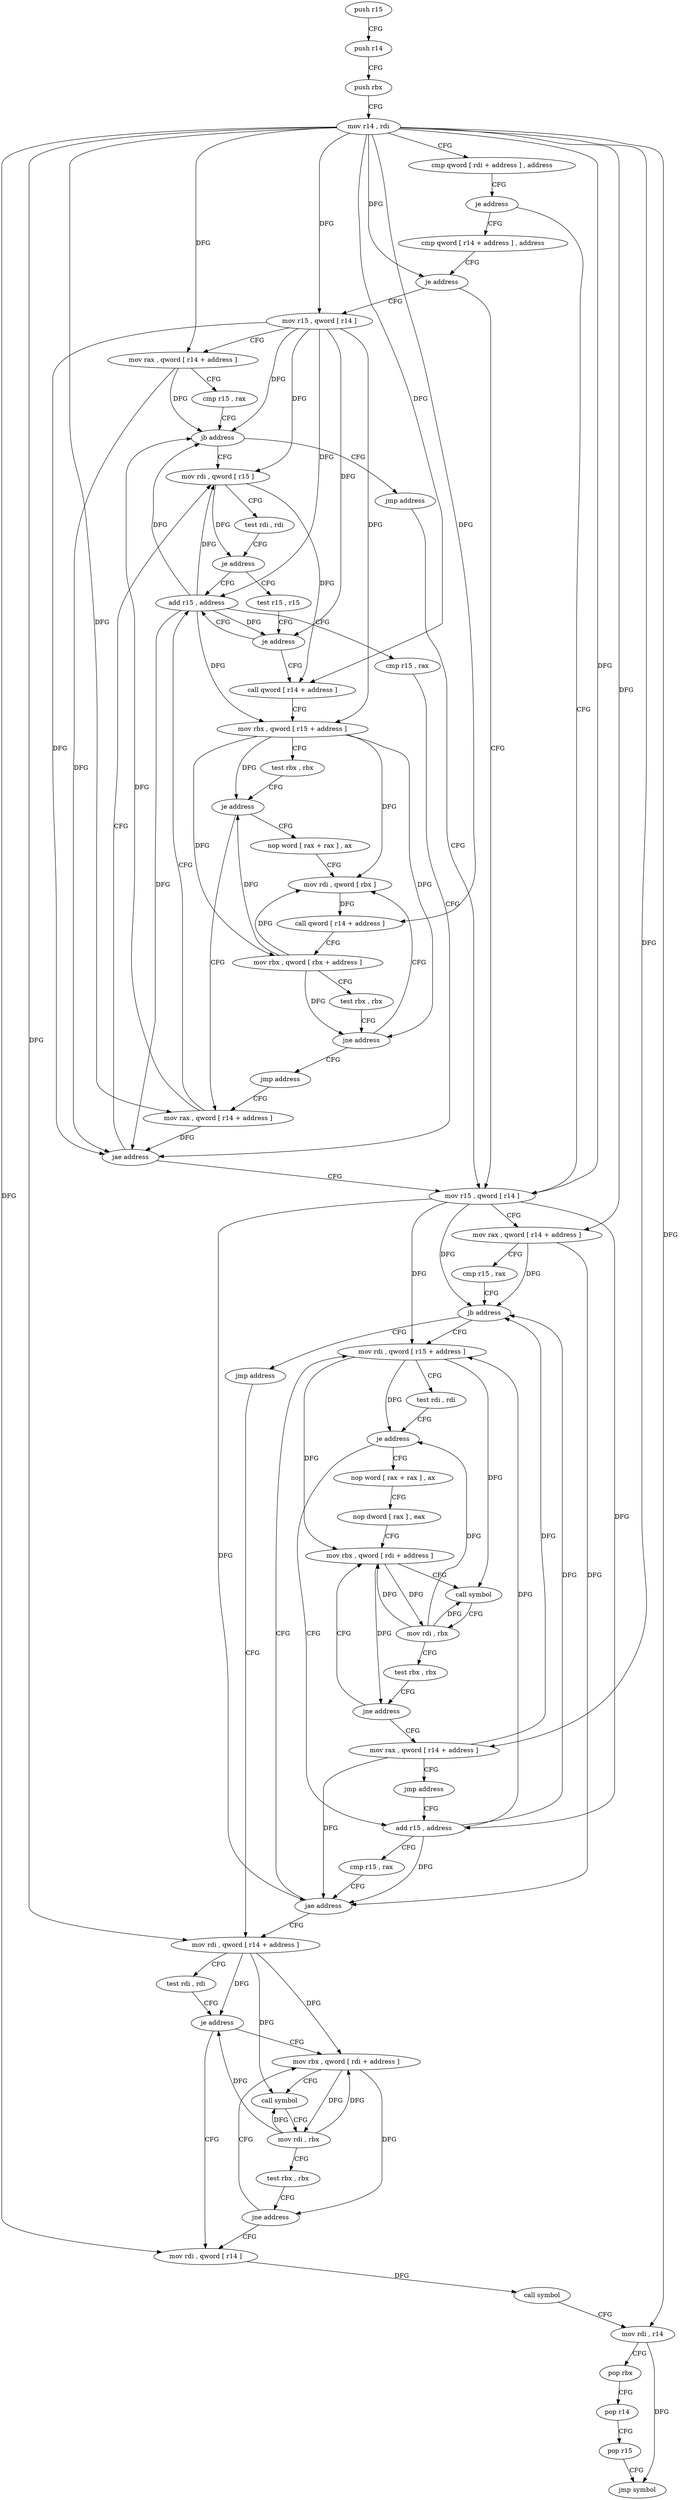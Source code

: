 digraph "func" {
"4277536" [label = "push r15" ]
"4277538" [label = "push r14" ]
"4277540" [label = "push rbx" ]
"4277541" [label = "mov r14 , rdi" ]
"4277544" [label = "cmp qword [ rdi + address ] , address" ]
"4277549" [label = "je address" ]
"4277650" [label = "mov r15 , qword [ r14 ]" ]
"4277551" [label = "cmp qword [ r14 + address ] , address" ]
"4277653" [label = "mov rax , qword [ r14 + address ]" ]
"4277657" [label = "cmp r15 , rax" ]
"4277660" [label = "jb address" ]
"4277673" [label = "mov rdi , qword [ r15 + address ]" ]
"4277662" [label = "jmp address" ]
"4277556" [label = "je address" ]
"4277558" [label = "mov r15 , qword [ r14 ]" ]
"4277677" [label = "test rdi , rdi" ]
"4277680" [label = "je address" ]
"4277664" [label = "add r15 , address" ]
"4277682" [label = "nop word [ rax + rax ] , ax" ]
"4277719" [label = "mov rdi , qword [ r14 + address ]" ]
"4277561" [label = "mov rax , qword [ r14 + address ]" ]
"4277565" [label = "cmp r15 , rax" ]
"4277568" [label = "jb address" ]
"4277597" [label = "mov rdi , qword [ r15 ]" ]
"4277570" [label = "jmp address" ]
"4277668" [label = "cmp r15 , rax" ]
"4277671" [label = "jae address" ]
"4277692" [label = "nop dword [ rax ] , eax" ]
"4277696" [label = "mov rbx , qword [ rdi + address ]" ]
"4277723" [label = "test rdi , rdi" ]
"4277726" [label = "je address" ]
"4277745" [label = "mov rdi , qword [ r14 ]" ]
"4277728" [label = "mov rbx , qword [ rdi + address ]" ]
"4277600" [label = "test rdi , rdi" ]
"4277603" [label = "je address" ]
"4277588" [label = "add r15 , address" ]
"4277605" [label = "test r15 , r15" ]
"4277700" [label = "call symbol" ]
"4277705" [label = "mov rdi , rbx" ]
"4277708" [label = "test rbx , rbx" ]
"4277711" [label = "jne address" ]
"4277713" [label = "mov rax , qword [ r14 + address ]" ]
"4277717" [label = "jmp address" ]
"4277748" [label = "call symbol" ]
"4277753" [label = "mov rdi , r14" ]
"4277756" [label = "pop rbx" ]
"4277757" [label = "pop r14" ]
"4277759" [label = "pop r15" ]
"4277761" [label = "jmp symbol" ]
"4277732" [label = "call symbol" ]
"4277737" [label = "mov rdi , rbx" ]
"4277740" [label = "test rbx , rbx" ]
"4277743" [label = "jne address" ]
"4277592" [label = "cmp r15 , rax" ]
"4277595" [label = "jae address" ]
"4277608" [label = "je address" ]
"4277610" [label = "call qword [ r14 + address ]" ]
"4277614" [label = "mov rbx , qword [ r15 + address ]" ]
"4277618" [label = "test rbx , rbx" ]
"4277621" [label = "je address" ]
"4277584" [label = "mov rax , qword [ r14 + address ]" ]
"4277623" [label = "nop word [ rax + rax ] , ax" ]
"4277632" [label = "mov rdi , qword [ rbx ]" ]
"4277635" [label = "call qword [ r14 + address ]" ]
"4277639" [label = "mov rbx , qword [ rbx + address ]" ]
"4277643" [label = "test rbx , rbx" ]
"4277646" [label = "jne address" ]
"4277648" [label = "jmp address" ]
"4277536" -> "4277538" [ label = "CFG" ]
"4277538" -> "4277540" [ label = "CFG" ]
"4277540" -> "4277541" [ label = "CFG" ]
"4277541" -> "4277544" [ label = "CFG" ]
"4277541" -> "4277650" [ label = "DFG" ]
"4277541" -> "4277653" [ label = "DFG" ]
"4277541" -> "4277556" [ label = "DFG" ]
"4277541" -> "4277558" [ label = "DFG" ]
"4277541" -> "4277561" [ label = "DFG" ]
"4277541" -> "4277719" [ label = "DFG" ]
"4277541" -> "4277745" [ label = "DFG" ]
"4277541" -> "4277753" [ label = "DFG" ]
"4277541" -> "4277713" [ label = "DFG" ]
"4277541" -> "4277610" [ label = "DFG" ]
"4277541" -> "4277584" [ label = "DFG" ]
"4277541" -> "4277635" [ label = "DFG" ]
"4277544" -> "4277549" [ label = "CFG" ]
"4277549" -> "4277650" [ label = "CFG" ]
"4277549" -> "4277551" [ label = "CFG" ]
"4277650" -> "4277653" [ label = "CFG" ]
"4277650" -> "4277660" [ label = "DFG" ]
"4277650" -> "4277673" [ label = "DFG" ]
"4277650" -> "4277664" [ label = "DFG" ]
"4277650" -> "4277671" [ label = "DFG" ]
"4277551" -> "4277556" [ label = "CFG" ]
"4277653" -> "4277657" [ label = "CFG" ]
"4277653" -> "4277660" [ label = "DFG" ]
"4277653" -> "4277671" [ label = "DFG" ]
"4277657" -> "4277660" [ label = "CFG" ]
"4277660" -> "4277673" [ label = "CFG" ]
"4277660" -> "4277662" [ label = "CFG" ]
"4277673" -> "4277677" [ label = "CFG" ]
"4277673" -> "4277680" [ label = "DFG" ]
"4277673" -> "4277696" [ label = "DFG" ]
"4277673" -> "4277700" [ label = "DFG" ]
"4277662" -> "4277719" [ label = "CFG" ]
"4277556" -> "4277650" [ label = "CFG" ]
"4277556" -> "4277558" [ label = "CFG" ]
"4277558" -> "4277561" [ label = "CFG" ]
"4277558" -> "4277568" [ label = "DFG" ]
"4277558" -> "4277597" [ label = "DFG" ]
"4277558" -> "4277588" [ label = "DFG" ]
"4277558" -> "4277595" [ label = "DFG" ]
"4277558" -> "4277608" [ label = "DFG" ]
"4277558" -> "4277614" [ label = "DFG" ]
"4277677" -> "4277680" [ label = "CFG" ]
"4277680" -> "4277664" [ label = "CFG" ]
"4277680" -> "4277682" [ label = "CFG" ]
"4277664" -> "4277668" [ label = "CFG" ]
"4277664" -> "4277673" [ label = "DFG" ]
"4277664" -> "4277660" [ label = "DFG" ]
"4277664" -> "4277671" [ label = "DFG" ]
"4277682" -> "4277692" [ label = "CFG" ]
"4277719" -> "4277723" [ label = "CFG" ]
"4277719" -> "4277726" [ label = "DFG" ]
"4277719" -> "4277728" [ label = "DFG" ]
"4277719" -> "4277732" [ label = "DFG" ]
"4277561" -> "4277565" [ label = "CFG" ]
"4277561" -> "4277568" [ label = "DFG" ]
"4277561" -> "4277595" [ label = "DFG" ]
"4277565" -> "4277568" [ label = "CFG" ]
"4277568" -> "4277597" [ label = "CFG" ]
"4277568" -> "4277570" [ label = "CFG" ]
"4277597" -> "4277600" [ label = "CFG" ]
"4277597" -> "4277603" [ label = "DFG" ]
"4277597" -> "4277610" [ label = "DFG" ]
"4277570" -> "4277650" [ label = "CFG" ]
"4277668" -> "4277671" [ label = "CFG" ]
"4277671" -> "4277719" [ label = "CFG" ]
"4277671" -> "4277673" [ label = "CFG" ]
"4277692" -> "4277696" [ label = "CFG" ]
"4277696" -> "4277700" [ label = "CFG" ]
"4277696" -> "4277705" [ label = "DFG" ]
"4277696" -> "4277711" [ label = "DFG" ]
"4277723" -> "4277726" [ label = "CFG" ]
"4277726" -> "4277745" [ label = "CFG" ]
"4277726" -> "4277728" [ label = "CFG" ]
"4277745" -> "4277748" [ label = "DFG" ]
"4277728" -> "4277732" [ label = "CFG" ]
"4277728" -> "4277737" [ label = "DFG" ]
"4277728" -> "4277743" [ label = "DFG" ]
"4277600" -> "4277603" [ label = "CFG" ]
"4277603" -> "4277588" [ label = "CFG" ]
"4277603" -> "4277605" [ label = "CFG" ]
"4277588" -> "4277592" [ label = "CFG" ]
"4277588" -> "4277597" [ label = "DFG" ]
"4277588" -> "4277568" [ label = "DFG" ]
"4277588" -> "4277595" [ label = "DFG" ]
"4277588" -> "4277608" [ label = "DFG" ]
"4277588" -> "4277614" [ label = "DFG" ]
"4277605" -> "4277608" [ label = "CFG" ]
"4277700" -> "4277705" [ label = "CFG" ]
"4277705" -> "4277708" [ label = "CFG" ]
"4277705" -> "4277680" [ label = "DFG" ]
"4277705" -> "4277696" [ label = "DFG" ]
"4277705" -> "4277700" [ label = "DFG" ]
"4277708" -> "4277711" [ label = "CFG" ]
"4277711" -> "4277696" [ label = "CFG" ]
"4277711" -> "4277713" [ label = "CFG" ]
"4277713" -> "4277717" [ label = "CFG" ]
"4277713" -> "4277660" [ label = "DFG" ]
"4277713" -> "4277671" [ label = "DFG" ]
"4277717" -> "4277664" [ label = "CFG" ]
"4277748" -> "4277753" [ label = "CFG" ]
"4277753" -> "4277756" [ label = "CFG" ]
"4277753" -> "4277761" [ label = "DFG" ]
"4277756" -> "4277757" [ label = "CFG" ]
"4277757" -> "4277759" [ label = "CFG" ]
"4277759" -> "4277761" [ label = "CFG" ]
"4277732" -> "4277737" [ label = "CFG" ]
"4277737" -> "4277740" [ label = "CFG" ]
"4277737" -> "4277726" [ label = "DFG" ]
"4277737" -> "4277728" [ label = "DFG" ]
"4277737" -> "4277732" [ label = "DFG" ]
"4277740" -> "4277743" [ label = "CFG" ]
"4277743" -> "4277728" [ label = "CFG" ]
"4277743" -> "4277745" [ label = "CFG" ]
"4277592" -> "4277595" [ label = "CFG" ]
"4277595" -> "4277650" [ label = "CFG" ]
"4277595" -> "4277597" [ label = "CFG" ]
"4277608" -> "4277588" [ label = "CFG" ]
"4277608" -> "4277610" [ label = "CFG" ]
"4277610" -> "4277614" [ label = "CFG" ]
"4277614" -> "4277618" [ label = "CFG" ]
"4277614" -> "4277621" [ label = "DFG" ]
"4277614" -> "4277632" [ label = "DFG" ]
"4277614" -> "4277639" [ label = "DFG" ]
"4277614" -> "4277646" [ label = "DFG" ]
"4277618" -> "4277621" [ label = "CFG" ]
"4277621" -> "4277584" [ label = "CFG" ]
"4277621" -> "4277623" [ label = "CFG" ]
"4277584" -> "4277588" [ label = "CFG" ]
"4277584" -> "4277568" [ label = "DFG" ]
"4277584" -> "4277595" [ label = "DFG" ]
"4277623" -> "4277632" [ label = "CFG" ]
"4277632" -> "4277635" [ label = "DFG" ]
"4277635" -> "4277639" [ label = "CFG" ]
"4277639" -> "4277643" [ label = "CFG" ]
"4277639" -> "4277621" [ label = "DFG" ]
"4277639" -> "4277632" [ label = "DFG" ]
"4277639" -> "4277646" [ label = "DFG" ]
"4277643" -> "4277646" [ label = "CFG" ]
"4277646" -> "4277632" [ label = "CFG" ]
"4277646" -> "4277648" [ label = "CFG" ]
"4277648" -> "4277584" [ label = "CFG" ]
}
